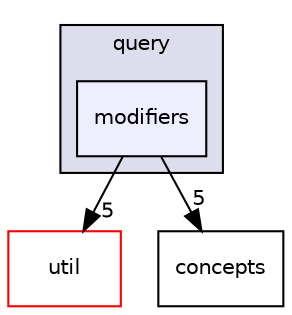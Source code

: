 digraph "src/ecstasy/query/modifiers" {
  compound=true
  node [ fontsize="10", fontname="Helvetica"];
  edge [ labelfontsize="10", labelfontname="Helvetica"];
  subgraph clusterdir_5392b01d02c3d4d0985a94f633790057 {
    graph [ bgcolor="#ddddee", pencolor="black", label="query" fontname="Helvetica", fontsize="10", URL="dir_5392b01d02c3d4d0985a94f633790057.html"]
  dir_61bf9ae590597ff865d3419e12f202a9 [shape=box, label="modifiers", style="filled", fillcolor="#eeeeff", pencolor="black", URL="dir_61bf9ae590597ff865d3419e12f202a9.html"];
  }
  dir_b7878ad5ecbf2506f4125b9d34c97e45 [shape=box label="util" fillcolor="white" style="filled" color="red" URL="dir_b7878ad5ecbf2506f4125b9d34c97e45.html"];
  dir_13af086a2b4f3f42e1124b964311462f [shape=box label="concepts" URL="dir_13af086a2b4f3f42e1124b964311462f.html"];
  dir_61bf9ae590597ff865d3419e12f202a9->dir_b7878ad5ecbf2506f4125b9d34c97e45 [headlabel="5", labeldistance=1.5 headhref="dir_000016_000024.html"];
  dir_61bf9ae590597ff865d3419e12f202a9->dir_13af086a2b4f3f42e1124b964311462f [headlabel="5", labeldistance=1.5 headhref="dir_000016_000015.html"];
}

